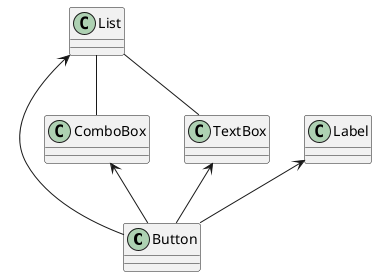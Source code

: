 @startuml
'https://plantuml.com/class-diagram

class Button

class List
class Label

class ComboBox
class TextBox

List <-- Button
Label <-- Button
ComboBox <-- Button
TextBox <-- Button

List -- TextBox
List -- ComboBox

@enduml